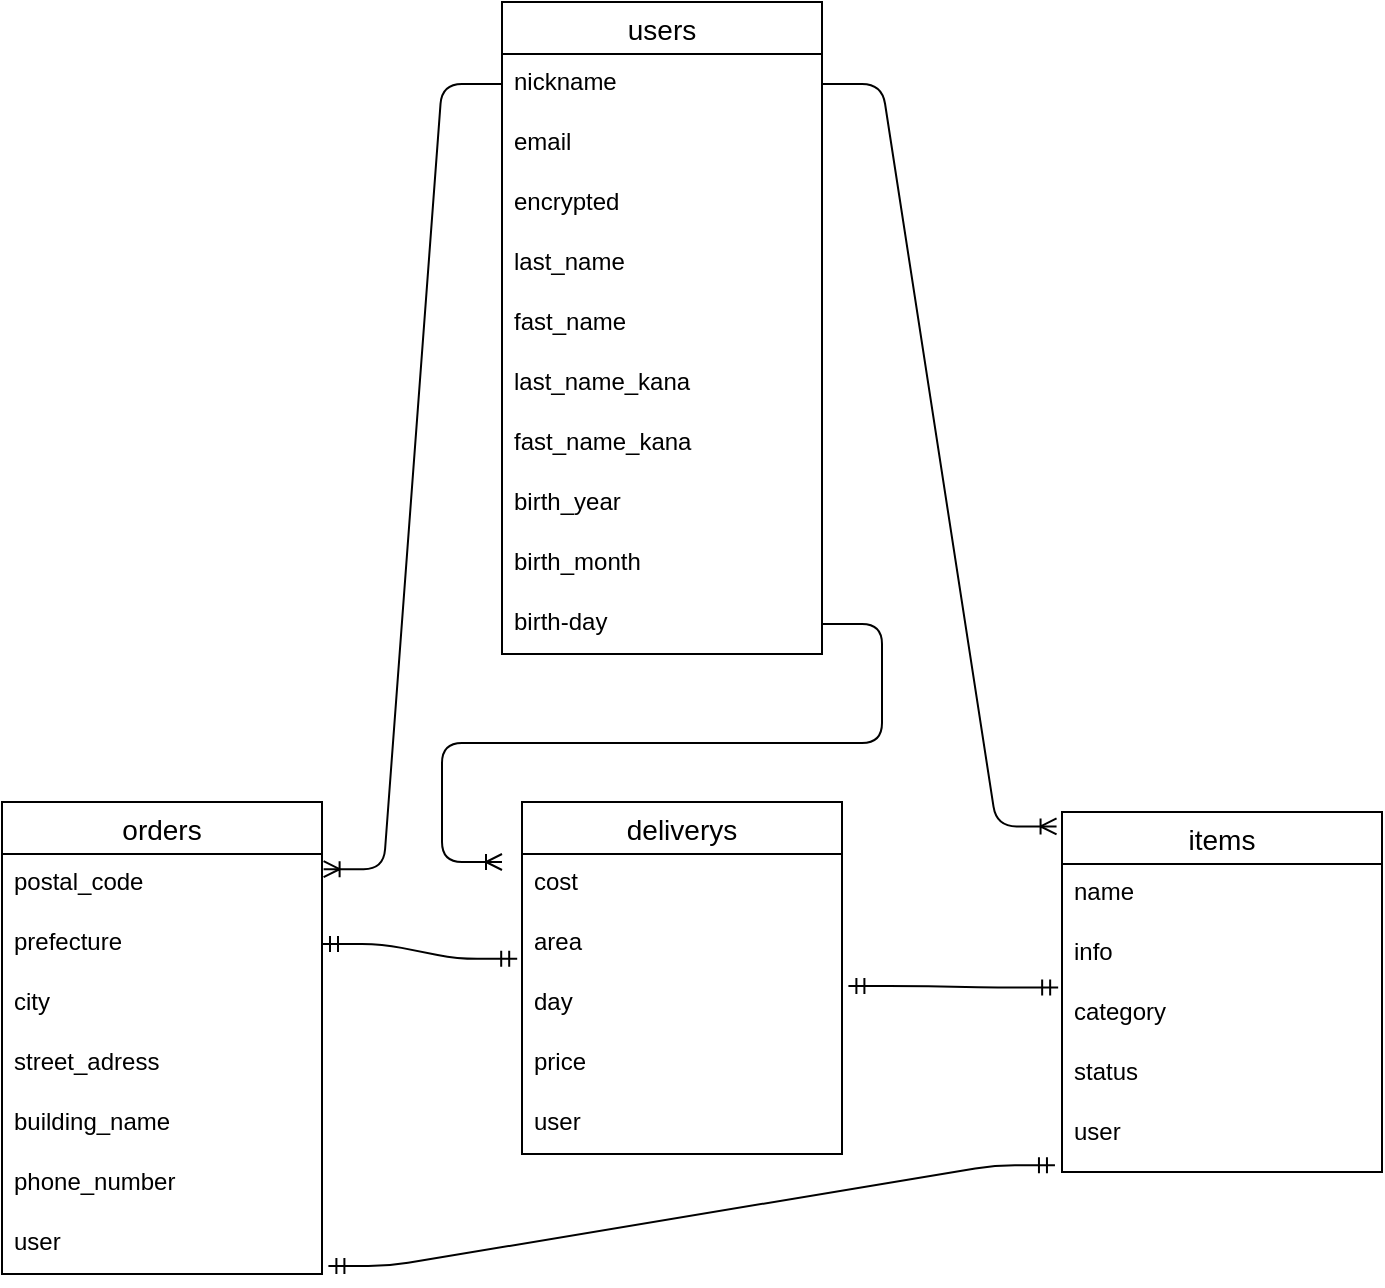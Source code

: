 <mxfile>
    <diagram id="X481rIpqO-GH8gyAKiZY" name="ページ1">
        <mxGraphModel dx="782" dy="563" grid="1" gridSize="10" guides="1" tooltips="1" connect="1" arrows="1" fold="1" page="1" pageScale="1" pageWidth="827" pageHeight="1169" math="0" shadow="0">
            <root>
                <mxCell id="0"/>
                <mxCell id="1" parent="0"/>
                <mxCell id="2" value="users" style="swimlane;fontStyle=0;childLayout=stackLayout;horizontal=1;startSize=26;horizontalStack=0;resizeParent=1;resizeParentMax=0;resizeLast=0;collapsible=1;marginBottom=0;align=center;fontSize=14;" vertex="1" parent="1">
                    <mxGeometry x="340" width="160" height="326" as="geometry"/>
                </mxCell>
                <mxCell id="3" value="nickname" style="text;strokeColor=none;fillColor=none;spacingLeft=4;spacingRight=4;overflow=hidden;rotatable=0;points=[[0,0.5],[1,0.5]];portConstraint=eastwest;fontSize=12;" vertex="1" parent="2">
                    <mxGeometry y="26" width="160" height="30" as="geometry"/>
                </mxCell>
                <mxCell id="4" value="email" style="text;strokeColor=none;fillColor=none;spacingLeft=4;spacingRight=4;overflow=hidden;rotatable=0;points=[[0,0.5],[1,0.5]];portConstraint=eastwest;fontSize=12;" vertex="1" parent="2">
                    <mxGeometry y="56" width="160" height="30" as="geometry"/>
                </mxCell>
                <mxCell id="5" value="encrypted" style="text;strokeColor=none;fillColor=none;spacingLeft=4;spacingRight=4;overflow=hidden;rotatable=0;points=[[0,0.5],[1,0.5]];portConstraint=eastwest;fontSize=12;" vertex="1" parent="2">
                    <mxGeometry y="86" width="160" height="30" as="geometry"/>
                </mxCell>
                <mxCell id="9" value="last_name" style="text;strokeColor=none;fillColor=none;spacingLeft=4;spacingRight=4;overflow=hidden;rotatable=0;points=[[0,0.5],[1,0.5]];portConstraint=eastwest;fontSize=12;" vertex="1" parent="2">
                    <mxGeometry y="116" width="160" height="30" as="geometry"/>
                </mxCell>
                <mxCell id="10" value="fast_name" style="text;strokeColor=none;fillColor=none;spacingLeft=4;spacingRight=4;overflow=hidden;rotatable=0;points=[[0,0.5],[1,0.5]];portConstraint=eastwest;fontSize=12;" vertex="1" parent="2">
                    <mxGeometry y="146" width="160" height="30" as="geometry"/>
                </mxCell>
                <mxCell id="11" value="last_name_kana" style="text;strokeColor=none;fillColor=none;spacingLeft=4;spacingRight=4;overflow=hidden;rotatable=0;points=[[0,0.5],[1,0.5]];portConstraint=eastwest;fontSize=12;" vertex="1" parent="2">
                    <mxGeometry y="176" width="160" height="30" as="geometry"/>
                </mxCell>
                <mxCell id="12" value="fast_name_kana" style="text;strokeColor=none;fillColor=none;spacingLeft=4;spacingRight=4;overflow=hidden;rotatable=0;points=[[0,0.5],[1,0.5]];portConstraint=eastwest;fontSize=12;" vertex="1" parent="2">
                    <mxGeometry y="206" width="160" height="30" as="geometry"/>
                </mxCell>
                <mxCell id="13" value="birth_year" style="text;strokeColor=none;fillColor=none;spacingLeft=4;spacingRight=4;overflow=hidden;rotatable=0;points=[[0,0.5],[1,0.5]];portConstraint=eastwest;fontSize=12;" vertex="1" parent="2">
                    <mxGeometry y="236" width="160" height="30" as="geometry"/>
                </mxCell>
                <mxCell id="14" value="birth_month" style="text;strokeColor=none;fillColor=none;spacingLeft=4;spacingRight=4;overflow=hidden;rotatable=0;points=[[0,0.5],[1,0.5]];portConstraint=eastwest;fontSize=12;" vertex="1" parent="2">
                    <mxGeometry y="266" width="160" height="30" as="geometry"/>
                </mxCell>
                <mxCell id="15" value="birth-day" style="text;strokeColor=none;fillColor=none;spacingLeft=4;spacingRight=4;overflow=hidden;rotatable=0;points=[[0,0.5],[1,0.5]];portConstraint=eastwest;fontSize=12;" vertex="1" parent="2">
                    <mxGeometry y="296" width="160" height="30" as="geometry"/>
                </mxCell>
                <mxCell id="30" style="edgeStyle=none;html=1;entryX=0.998;entryY=0.293;entryDx=0;entryDy=0;entryPerimeter=0;" edge="1" parent="2" source="2" target="9">
                    <mxGeometry relative="1" as="geometry"/>
                </mxCell>
                <mxCell id="17" value="items" style="swimlane;fontStyle=0;childLayout=stackLayout;horizontal=1;startSize=26;horizontalStack=0;resizeParent=1;resizeParentMax=0;resizeLast=0;collapsible=1;marginBottom=0;align=center;fontSize=14;" vertex="1" parent="1">
                    <mxGeometry x="620" y="405" width="160" height="180" as="geometry"/>
                </mxCell>
                <mxCell id="18" value="name" style="text;strokeColor=none;fillColor=none;spacingLeft=4;spacingRight=4;overflow=hidden;rotatable=0;points=[[0,0.5],[1,0.5]];portConstraint=eastwest;fontSize=12;" vertex="1" parent="17">
                    <mxGeometry y="26" width="160" height="30" as="geometry"/>
                </mxCell>
                <mxCell id="19" value="info" style="text;strokeColor=none;fillColor=none;spacingLeft=4;spacingRight=4;overflow=hidden;rotatable=0;points=[[0,0.5],[1,0.5]];portConstraint=eastwest;fontSize=12;" vertex="1" parent="17">
                    <mxGeometry y="56" width="160" height="30" as="geometry"/>
                </mxCell>
                <mxCell id="20" value="category" style="text;strokeColor=none;fillColor=none;spacingLeft=4;spacingRight=4;overflow=hidden;rotatable=0;points=[[0,0.5],[1,0.5]];portConstraint=eastwest;fontSize=12;" vertex="1" parent="17">
                    <mxGeometry y="86" width="160" height="30" as="geometry"/>
                </mxCell>
                <mxCell id="25" value="status" style="text;strokeColor=none;fillColor=none;spacingLeft=4;spacingRight=4;overflow=hidden;rotatable=0;points=[[0,0.5],[1,0.5]];portConstraint=eastwest;fontSize=12;" vertex="1" parent="17">
                    <mxGeometry y="116" width="160" height="30" as="geometry"/>
                </mxCell>
                <mxCell id="26" value="user" style="text;strokeColor=none;fillColor=none;spacingLeft=4;spacingRight=4;overflow=hidden;rotatable=0;points=[[0,0.5],[1,0.5]];portConstraint=eastwest;fontSize=12;" vertex="1" parent="17">
                    <mxGeometry y="146" width="160" height="34" as="geometry"/>
                </mxCell>
                <mxCell id="21" value="deliverys" style="swimlane;fontStyle=0;childLayout=stackLayout;horizontal=1;startSize=26;horizontalStack=0;resizeParent=1;resizeParentMax=0;resizeLast=0;collapsible=1;marginBottom=0;align=center;fontSize=14;" vertex="1" parent="1">
                    <mxGeometry x="350" y="400" width="160" height="176" as="geometry"/>
                </mxCell>
                <mxCell id="22" value="cost" style="text;strokeColor=none;fillColor=none;spacingLeft=4;spacingRight=4;overflow=hidden;rotatable=0;points=[[0,0.5],[1,0.5]];portConstraint=eastwest;fontSize=12;" vertex="1" parent="21">
                    <mxGeometry y="26" width="160" height="30" as="geometry"/>
                </mxCell>
                <mxCell id="23" value="area" style="text;strokeColor=none;fillColor=none;spacingLeft=4;spacingRight=4;overflow=hidden;rotatable=0;points=[[0,0.5],[1,0.5]];portConstraint=eastwest;fontSize=12;" vertex="1" parent="21">
                    <mxGeometry y="56" width="160" height="30" as="geometry"/>
                </mxCell>
                <mxCell id="24" value="day" style="text;strokeColor=none;fillColor=none;spacingLeft=4;spacingRight=4;overflow=hidden;rotatable=0;points=[[0,0.5],[1,0.5]];portConstraint=eastwest;fontSize=12;" vertex="1" parent="21">
                    <mxGeometry y="86" width="160" height="30" as="geometry"/>
                </mxCell>
                <mxCell id="27" value="price" style="text;strokeColor=none;fillColor=none;spacingLeft=4;spacingRight=4;overflow=hidden;rotatable=0;points=[[0,0.5],[1,0.5]];portConstraint=eastwest;fontSize=12;" vertex="1" parent="21">
                    <mxGeometry y="116" width="160" height="30" as="geometry"/>
                </mxCell>
                <mxCell id="29" value="user" style="text;strokeColor=none;fillColor=none;spacingLeft=4;spacingRight=4;overflow=hidden;rotatable=0;points=[[0,0.5],[1,0.5]];portConstraint=eastwest;fontSize=12;" vertex="1" parent="21">
                    <mxGeometry y="146" width="160" height="30" as="geometry"/>
                </mxCell>
                <mxCell id="39" value="orders" style="swimlane;fontStyle=0;childLayout=stackLayout;horizontal=1;startSize=26;horizontalStack=0;resizeParent=1;resizeParentMax=0;resizeLast=0;collapsible=1;marginBottom=0;align=center;fontSize=14;" vertex="1" parent="1">
                    <mxGeometry x="90" y="400" width="160" height="236" as="geometry"/>
                </mxCell>
                <mxCell id="40" value="postal_code" style="text;strokeColor=none;fillColor=none;spacingLeft=4;spacingRight=4;overflow=hidden;rotatable=0;points=[[0,0.5],[1,0.5]];portConstraint=eastwest;fontSize=12;" vertex="1" parent="39">
                    <mxGeometry y="26" width="160" height="30" as="geometry"/>
                </mxCell>
                <mxCell id="41" value="prefecture" style="text;strokeColor=none;fillColor=none;spacingLeft=4;spacingRight=4;overflow=hidden;rotatable=0;points=[[0,0.5],[1,0.5]];portConstraint=eastwest;fontSize=12;" vertex="1" parent="39">
                    <mxGeometry y="56" width="160" height="30" as="geometry"/>
                </mxCell>
                <mxCell id="42" value="city" style="text;strokeColor=none;fillColor=none;spacingLeft=4;spacingRight=4;overflow=hidden;rotatable=0;points=[[0,0.5],[1,0.5]];portConstraint=eastwest;fontSize=12;" vertex="1" parent="39">
                    <mxGeometry y="86" width="160" height="30" as="geometry"/>
                </mxCell>
                <mxCell id="43" value="street_adress" style="text;strokeColor=none;fillColor=none;spacingLeft=4;spacingRight=4;overflow=hidden;rotatable=0;points=[[0,0.5],[1,0.5]];portConstraint=eastwest;fontSize=12;" vertex="1" parent="39">
                    <mxGeometry y="116" width="160" height="30" as="geometry"/>
                </mxCell>
                <mxCell id="44" value="building_name" style="text;strokeColor=none;fillColor=none;spacingLeft=4;spacingRight=4;overflow=hidden;rotatable=0;points=[[0,0.5],[1,0.5]];portConstraint=eastwest;fontSize=12;" vertex="1" parent="39">
                    <mxGeometry y="146" width="160" height="30" as="geometry"/>
                </mxCell>
                <mxCell id="45" value="phone_number" style="text;strokeColor=none;fillColor=none;spacingLeft=4;spacingRight=4;overflow=hidden;rotatable=0;points=[[0,0.5],[1,0.5]];portConstraint=eastwest;fontSize=12;" vertex="1" parent="39">
                    <mxGeometry y="176" width="160" height="30" as="geometry"/>
                </mxCell>
                <mxCell id="57" value="user" style="text;strokeColor=none;fillColor=none;spacingLeft=4;spacingRight=4;overflow=hidden;rotatable=0;points=[[0,0.5],[1,0.5]];portConstraint=eastwest;fontSize=12;fontFamily=Helvetica;fontColor=default;" vertex="1" parent="39">
                    <mxGeometry y="206" width="160" height="30" as="geometry"/>
                </mxCell>
                <mxCell id="46" value="" style="edgeStyle=entityRelationEdgeStyle;fontSize=12;html=1;endArrow=ERoneToMany;entryX=-0.017;entryY=0.04;entryDx=0;entryDy=0;strokeWidth=1;entryPerimeter=0;exitX=1;exitY=0.5;exitDx=0;exitDy=0;" edge="1" parent="1" source="3" target="17">
                    <mxGeometry width="100" height="100" relative="1" as="geometry">
                        <mxPoint x="290" y="40" as="sourcePoint"/>
                        <mxPoint x="580" y="100" as="targetPoint"/>
                    </mxGeometry>
                </mxCell>
                <mxCell id="47" value="" style="edgeStyle=entityRelationEdgeStyle;fontSize=12;html=1;endArrow=ERmandOne;startArrow=ERmandOne;rounded=1;labelBackgroundColor=default;strokeColor=default;strokeWidth=1;fontFamily=Helvetica;fontColor=default;shape=connector;entryX=-0.012;entryY=0.06;entryDx=0;entryDy=0;exitX=1.02;exitY=0.2;exitDx=0;exitDy=0;entryPerimeter=0;exitPerimeter=0;" edge="1" parent="1" source="24" target="20">
                    <mxGeometry width="100" height="100" relative="1" as="geometry">
                        <mxPoint x="760" y="370" as="sourcePoint"/>
                        <mxPoint x="860" y="270" as="targetPoint"/>
                    </mxGeometry>
                </mxCell>
                <mxCell id="48" value="" style="edgeStyle=entityRelationEdgeStyle;fontSize=12;html=1;endArrow=ERmandOne;startArrow=ERmandOne;rounded=1;labelBackgroundColor=default;strokeColor=default;strokeWidth=1;fontFamily=Helvetica;fontColor=default;shape=connector;entryX=-0.015;entryY=0.747;entryDx=0;entryDy=0;exitX=1;exitY=0.5;exitDx=0;exitDy=0;entryPerimeter=0;" edge="1" parent="1" source="41" target="23">
                    <mxGeometry width="100" height="100" relative="1" as="geometry">
                        <mxPoint x="500" y="430" as="sourcePoint"/>
                        <mxPoint x="600" y="340" as="targetPoint"/>
                    </mxGeometry>
                </mxCell>
                <mxCell id="51" value="" style="edgeStyle=entityRelationEdgeStyle;fontSize=12;html=1;endArrow=ERoneToMany;rounded=1;labelBackgroundColor=default;strokeColor=default;strokeWidth=1;fontFamily=Helvetica;fontColor=default;shape=connector;exitX=1;exitY=0.5;exitDx=0;exitDy=0;" edge="1" parent="1" source="15">
                    <mxGeometry width="100" height="100" relative="1" as="geometry">
                        <mxPoint x="290" y="210" as="sourcePoint"/>
                        <mxPoint x="340" y="430" as="targetPoint"/>
                    </mxGeometry>
                </mxCell>
                <mxCell id="52" value="" style="edgeStyle=entityRelationEdgeStyle;fontSize=12;html=1;endArrow=ERoneToMany;rounded=1;labelBackgroundColor=default;strokeColor=default;strokeWidth=1;fontFamily=Helvetica;fontColor=default;shape=connector;entryX=1.005;entryY=0.253;entryDx=0;entryDy=0;entryPerimeter=0;exitX=0;exitY=0.5;exitDx=0;exitDy=0;" edge="1" parent="1" source="3" target="40">
                    <mxGeometry width="100" height="100" relative="1" as="geometry">
                        <mxPoint x="290" y="170" as="sourcePoint"/>
                        <mxPoint x="390" y="70" as="targetPoint"/>
                    </mxGeometry>
                </mxCell>
                <mxCell id="58" value="" style="edgeStyle=entityRelationEdgeStyle;fontSize=12;html=1;endArrow=ERmandOne;startArrow=ERmandOne;rounded=1;labelBackgroundColor=default;strokeColor=default;strokeWidth=1;fontFamily=Helvetica;fontColor=default;shape=connector;entryX=-0.022;entryY=0.9;entryDx=0;entryDy=0;entryPerimeter=0;exitX=1.02;exitY=0.867;exitDx=0;exitDy=0;exitPerimeter=0;" edge="1" parent="1" source="57" target="26">
                    <mxGeometry width="100" height="100" relative="1" as="geometry">
                        <mxPoint x="330" y="720" as="sourcePoint"/>
                        <mxPoint x="430" y="620" as="targetPoint"/>
                    </mxGeometry>
                </mxCell>
            </root>
        </mxGraphModel>
    </diagram>
</mxfile>